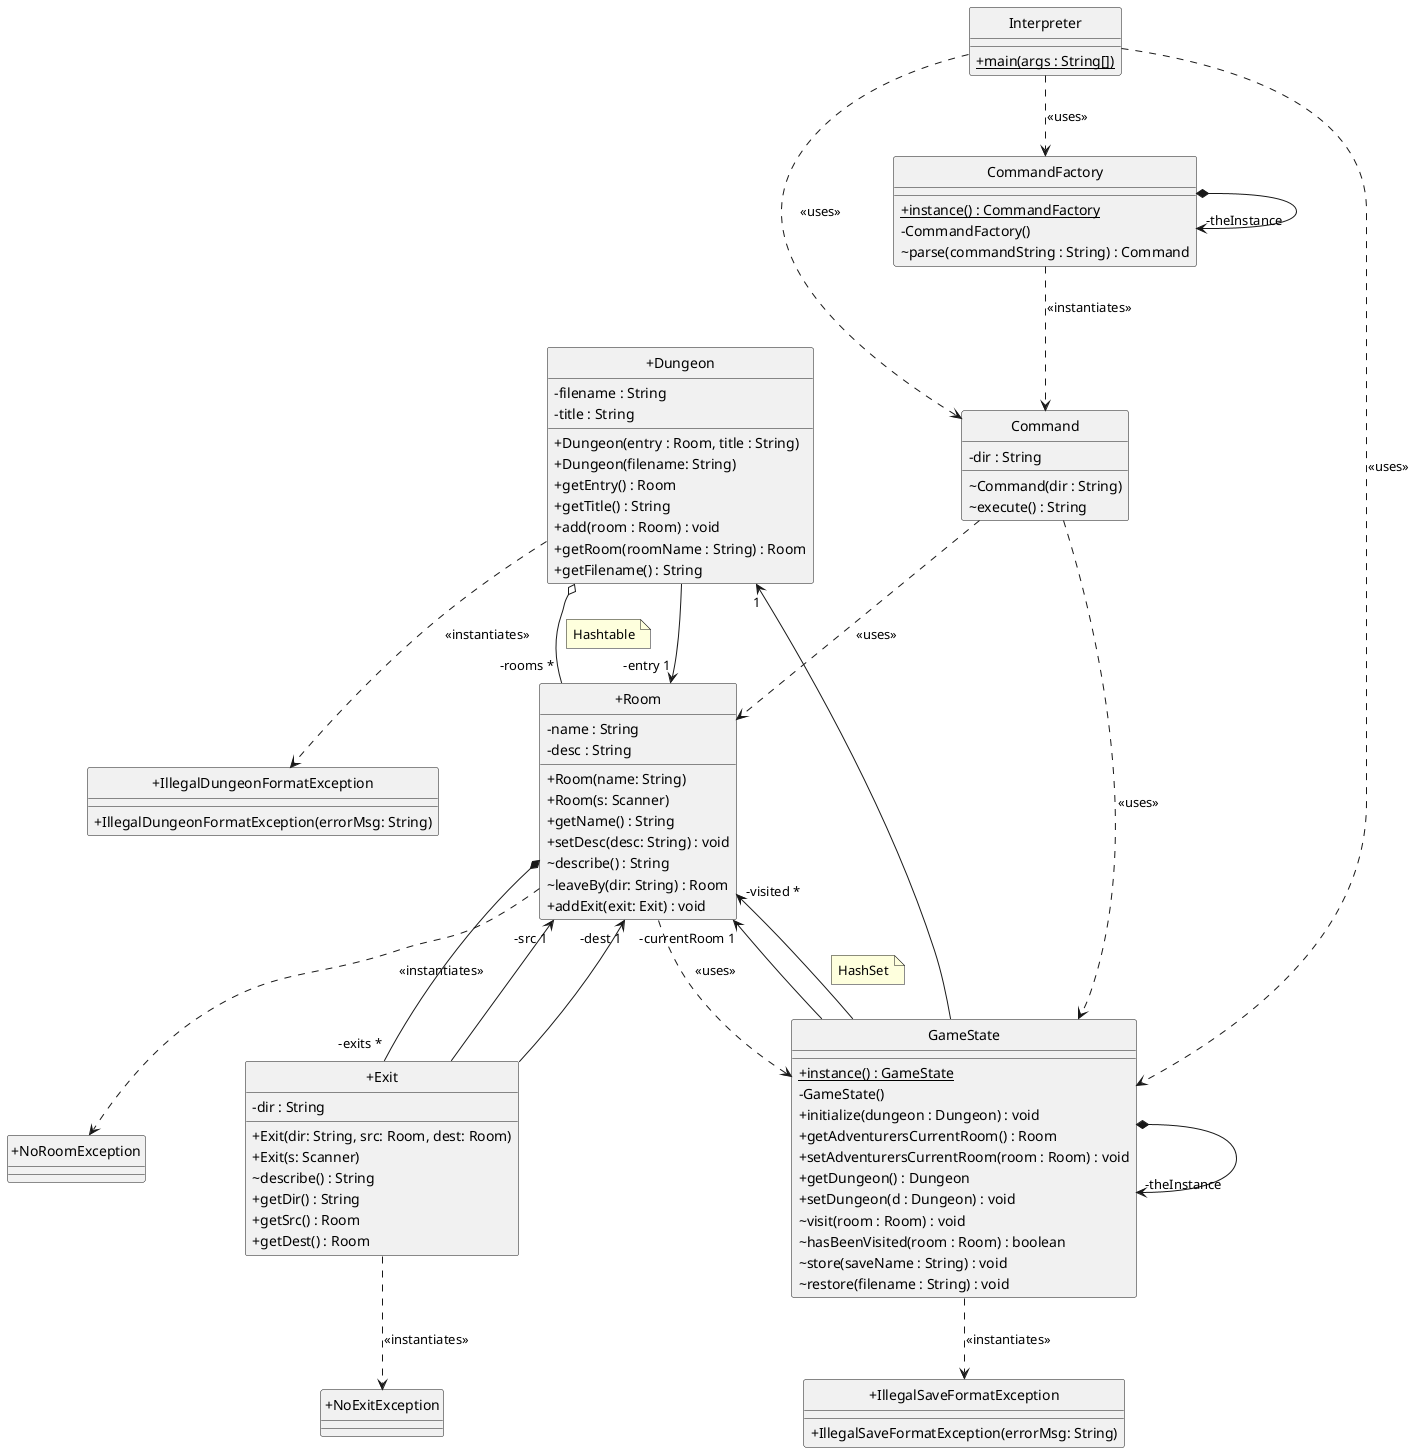 ' Zork II, spring 2024
@startuml
skinparam classAttributeIconSize 0
skinparam padding 1
skinparam nodesep 100
skinparam link {
    padding 50
}
hide circle

class +Dungeon {
    -filename : String
    +Dungeon(entry : Room, title : String)
    +Dungeon(filename: String)
    +getEntry() : Room
    +getTitle() : String
    +add(room : Room) : void
    +getRoom(roomName : String) : Room
    +getFilename() : String
    -title : String
}
class +IllegalDungeonFormatException {
    +IllegalDungeonFormatException(errorMsg: String)
}
"+Dungeon" ..> "+IllegalDungeonFormatException" : <<instantiates>>

class +Room {
    -name : String
    -desc : String
    +Room(name: String)
    +Room(s: Scanner)
    +getName() : String
    +setDesc(desc: String) : void
    ~describe() : String
    ~leaveBy(dir: String) : Room
    +addExit(exit: Exit) : void
}
"+Dungeon" o-- "-rooms *" "+Room"
note on link
    Hashtable
end note
"+Dungeon" --> "-entry 1" "+Room"

class +NoRoomException {
}
"+Room" ..> "+NoRoomException" : <<instantiates>>

class +Exit {
    -dir : String
    +Exit(dir: String, src: Room, dest: Room)
    +Exit(s: Scanner)
    ~describe() : String
    +getDir() : String
    +getSrc() : Room
    +getDest() : Room
}
"+Room" *-- "-exits *" "+Exit"
"+Room" "-src 1" <-- "+Exit"
"+Room" "-dest 1" <-- "+Exit"

class +NoExitException {
}
"+Exit" ..> "+NoExitException" : <<instantiates>>

class Command {
    -dir : String
    ~Command(dir : String)
    ~execute() : String
}
"Command" ..> "+Room" : <<uses>>

class CommandFactory {
    {static} +instance() : CommandFactory
    -CommandFactory()
    ~parse(commandString : String) : Command
}
"CommandFactory" *-->  "-theInstance" "CommandFactory"
"CommandFactory" ..> "Command" : <<instantiates>>

class GameState {
    {static} +instance() : GameState
    -GameState()
    +initialize(dungeon : Dungeon) : void
    +getAdventurersCurrentRoom() : Room
    +setAdventurersCurrentRoom(room : Room) : void
    +getDungeon() : Dungeon
    +setDungeon(d : Dungeon) : void
    ~visit(room : Room) : void
    ~hasBeenVisited(room : Room) : boolean
    ~store(saveName : String) : void
    ~restore(filename : String) : void
}
"GameState" *-->  "-theInstance" "GameState"
"Command" ..> "GameState" : <<uses>>
"GameState" --> "-currentRoom 1" "+Room"
"GameState" --> "1" "+Dungeon"
"GameState" --> "-visited *" "+Room"
note on link
    HashSet
end note
class "+IllegalSaveFormatException" {
    +IllegalSaveFormatException(errorMsg: String)
}
"GameState" ..> "+IllegalSaveFormatException" : <<instantiates>>
"+Room" ..> "GameState" : <<uses>>

class Interpreter {
    {static} +main(args : String[])
}
"Interpreter" ..> "GameState" : <<uses>>
"Interpreter" ..> "CommandFactory" : <<uses>>
"Interpreter" ..> "Command" : <<uses>>

'Feeble layout attempts
'"+Exit" -[hidden]d "+Room"
'"+Dungeon" -[hidden]r "+Room"
'"Interpreter" -[hidden]r "+Dungeon"
@enduml
